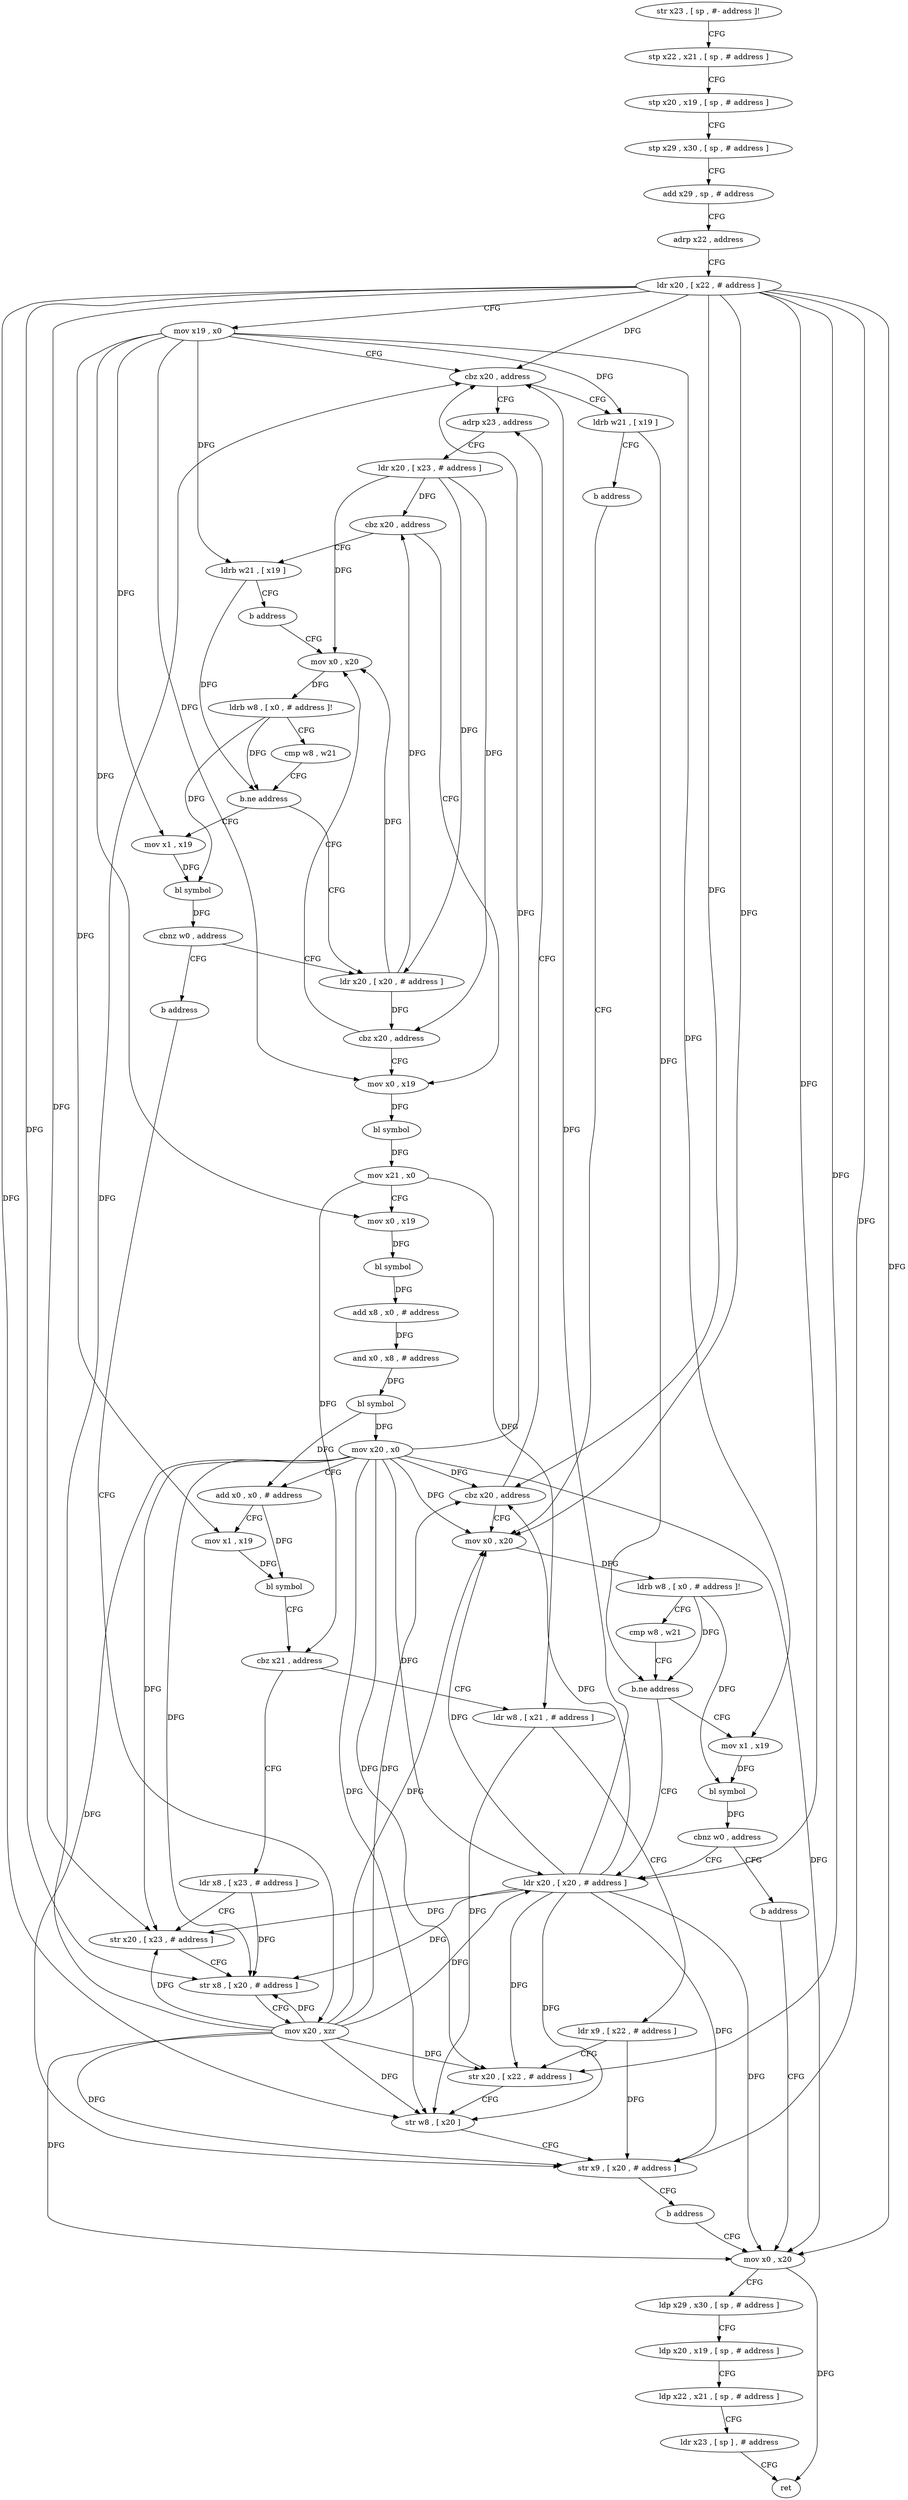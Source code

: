 digraph "func" {
"4250796" [label = "str x23 , [ sp , #- address ]!" ]
"4250800" [label = "stp x22 , x21 , [ sp , # address ]" ]
"4250804" [label = "stp x20 , x19 , [ sp , # address ]" ]
"4250808" [label = "stp x29 , x30 , [ sp , # address ]" ]
"4250812" [label = "add x29 , sp , # address" ]
"4250816" [label = "adrp x22 , address" ]
"4250820" [label = "ldr x20 , [ x22 , # address ]" ]
"4250824" [label = "mov x19 , x0" ]
"4250828" [label = "cbz x20 , address" ]
"4250880" [label = "adrp x23 , address" ]
"4250832" [label = "ldrb w21 , [ x19 ]" ]
"4250884" [label = "ldr x20 , [ x23 , # address ]" ]
"4250888" [label = "cbz x20 , address" ]
"4250940" [label = "mov x0 , x19" ]
"4250892" [label = "ldrb w21 , [ x19 ]" ]
"4250836" [label = "b address" ]
"4250848" [label = "mov x0 , x20" ]
"4250944" [label = "bl symbol" ]
"4250948" [label = "mov x21 , x0" ]
"4250952" [label = "mov x0 , x19" ]
"4250956" [label = "bl symbol" ]
"4250960" [label = "add x8 , x0 , # address" ]
"4250964" [label = "and x0 , x8 , # address" ]
"4250968" [label = "bl symbol" ]
"4250972" [label = "mov x20 , x0" ]
"4250976" [label = "add x0 , x0 , # address" ]
"4250980" [label = "mov x1 , x19" ]
"4250984" [label = "bl symbol" ]
"4250988" [label = "cbz x21 , address" ]
"4251016" [label = "ldr x8 , [ x23 , # address ]" ]
"4250992" [label = "ldr w8 , [ x21 , # address ]" ]
"4250896" [label = "b address" ]
"4250908" [label = "mov x0 , x20" ]
"4250852" [label = "ldrb w8 , [ x0 , # address ]!" ]
"4250856" [label = "cmp w8 , w21" ]
"4250860" [label = "b.ne address" ]
"4250840" [label = "ldr x20 , [ x20 , # address ]" ]
"4250864" [label = "mov x1 , x19" ]
"4251020" [label = "str x20 , [ x23 , # address ]" ]
"4251024" [label = "str x8 , [ x20 , # address ]" ]
"4251028" [label = "mov x20 , xzr" ]
"4250996" [label = "ldr x9 , [ x22 , # address ]" ]
"4251000" [label = "str x20 , [ x22 , # address ]" ]
"4251004" [label = "str w8 , [ x20 ]" ]
"4251008" [label = "str x9 , [ x20 , # address ]" ]
"4251012" [label = "b address" ]
"4251032" [label = "mov x0 , x20" ]
"4250912" [label = "ldrb w8 , [ x0 , # address ]!" ]
"4250916" [label = "cmp w8 , w21" ]
"4250920" [label = "b.ne address" ]
"4250900" [label = "ldr x20 , [ x20 , # address ]" ]
"4250924" [label = "mov x1 , x19" ]
"4250844" [label = "cbz x20 , address" ]
"4250868" [label = "bl symbol" ]
"4250872" [label = "cbnz w0 , address" ]
"4250876" [label = "b address" ]
"4251036" [label = "ldp x29 , x30 , [ sp , # address ]" ]
"4251040" [label = "ldp x20 , x19 , [ sp , # address ]" ]
"4251044" [label = "ldp x22 , x21 , [ sp , # address ]" ]
"4251048" [label = "ldr x23 , [ sp ] , # address" ]
"4251052" [label = "ret" ]
"4250904" [label = "cbz x20 , address" ]
"4250928" [label = "bl symbol" ]
"4250932" [label = "cbnz w0 , address" ]
"4250936" [label = "b address" ]
"4250796" -> "4250800" [ label = "CFG" ]
"4250800" -> "4250804" [ label = "CFG" ]
"4250804" -> "4250808" [ label = "CFG" ]
"4250808" -> "4250812" [ label = "CFG" ]
"4250812" -> "4250816" [ label = "CFG" ]
"4250816" -> "4250820" [ label = "CFG" ]
"4250820" -> "4250824" [ label = "CFG" ]
"4250820" -> "4250828" [ label = "DFG" ]
"4250820" -> "4250848" [ label = "DFG" ]
"4250820" -> "4251020" [ label = "DFG" ]
"4250820" -> "4251024" [ label = "DFG" ]
"4250820" -> "4251000" [ label = "DFG" ]
"4250820" -> "4251004" [ label = "DFG" ]
"4250820" -> "4251008" [ label = "DFG" ]
"4250820" -> "4250840" [ label = "DFG" ]
"4250820" -> "4250844" [ label = "DFG" ]
"4250820" -> "4251032" [ label = "DFG" ]
"4250824" -> "4250828" [ label = "CFG" ]
"4250824" -> "4250832" [ label = "DFG" ]
"4250824" -> "4250940" [ label = "DFG" ]
"4250824" -> "4250952" [ label = "DFG" ]
"4250824" -> "4250980" [ label = "DFG" ]
"4250824" -> "4250892" [ label = "DFG" ]
"4250824" -> "4250864" [ label = "DFG" ]
"4250824" -> "4250924" [ label = "DFG" ]
"4250828" -> "4250880" [ label = "CFG" ]
"4250828" -> "4250832" [ label = "CFG" ]
"4250880" -> "4250884" [ label = "CFG" ]
"4250832" -> "4250836" [ label = "CFG" ]
"4250832" -> "4250860" [ label = "DFG" ]
"4250884" -> "4250888" [ label = "DFG" ]
"4250884" -> "4250908" [ label = "DFG" ]
"4250884" -> "4250900" [ label = "DFG" ]
"4250884" -> "4250904" [ label = "DFG" ]
"4250888" -> "4250940" [ label = "CFG" ]
"4250888" -> "4250892" [ label = "CFG" ]
"4250940" -> "4250944" [ label = "DFG" ]
"4250892" -> "4250896" [ label = "CFG" ]
"4250892" -> "4250920" [ label = "DFG" ]
"4250836" -> "4250848" [ label = "CFG" ]
"4250848" -> "4250852" [ label = "DFG" ]
"4250944" -> "4250948" [ label = "DFG" ]
"4250948" -> "4250952" [ label = "CFG" ]
"4250948" -> "4250988" [ label = "DFG" ]
"4250948" -> "4250992" [ label = "DFG" ]
"4250952" -> "4250956" [ label = "DFG" ]
"4250956" -> "4250960" [ label = "DFG" ]
"4250960" -> "4250964" [ label = "DFG" ]
"4250964" -> "4250968" [ label = "DFG" ]
"4250968" -> "4250972" [ label = "DFG" ]
"4250968" -> "4250976" [ label = "DFG" ]
"4250972" -> "4250976" [ label = "CFG" ]
"4250972" -> "4250828" [ label = "DFG" ]
"4250972" -> "4250848" [ label = "DFG" ]
"4250972" -> "4251020" [ label = "DFG" ]
"4250972" -> "4251024" [ label = "DFG" ]
"4250972" -> "4251000" [ label = "DFG" ]
"4250972" -> "4251004" [ label = "DFG" ]
"4250972" -> "4251008" [ label = "DFG" ]
"4250972" -> "4250840" [ label = "DFG" ]
"4250972" -> "4250844" [ label = "DFG" ]
"4250972" -> "4251032" [ label = "DFG" ]
"4250976" -> "4250980" [ label = "CFG" ]
"4250976" -> "4250984" [ label = "DFG" ]
"4250980" -> "4250984" [ label = "DFG" ]
"4250984" -> "4250988" [ label = "CFG" ]
"4250988" -> "4251016" [ label = "CFG" ]
"4250988" -> "4250992" [ label = "CFG" ]
"4251016" -> "4251020" [ label = "CFG" ]
"4251016" -> "4251024" [ label = "DFG" ]
"4250992" -> "4250996" [ label = "CFG" ]
"4250992" -> "4251004" [ label = "DFG" ]
"4250896" -> "4250908" [ label = "CFG" ]
"4250908" -> "4250912" [ label = "DFG" ]
"4250852" -> "4250856" [ label = "CFG" ]
"4250852" -> "4250868" [ label = "DFG" ]
"4250852" -> "4250860" [ label = "DFG" ]
"4250856" -> "4250860" [ label = "CFG" ]
"4250860" -> "4250840" [ label = "CFG" ]
"4250860" -> "4250864" [ label = "CFG" ]
"4250840" -> "4250844" [ label = "DFG" ]
"4250840" -> "4250828" [ label = "DFG" ]
"4250840" -> "4250848" [ label = "DFG" ]
"4250840" -> "4251020" [ label = "DFG" ]
"4250840" -> "4251000" [ label = "DFG" ]
"4250840" -> "4251024" [ label = "DFG" ]
"4250840" -> "4251004" [ label = "DFG" ]
"4250840" -> "4251008" [ label = "DFG" ]
"4250840" -> "4251032" [ label = "DFG" ]
"4250864" -> "4250868" [ label = "DFG" ]
"4251020" -> "4251024" [ label = "CFG" ]
"4251024" -> "4251028" [ label = "CFG" ]
"4251028" -> "4251032" [ label = "DFG" ]
"4251028" -> "4250828" [ label = "DFG" ]
"4251028" -> "4250848" [ label = "DFG" ]
"4251028" -> "4251020" [ label = "DFG" ]
"4251028" -> "4251000" [ label = "DFG" ]
"4251028" -> "4250840" [ label = "DFG" ]
"4251028" -> "4250844" [ label = "DFG" ]
"4251028" -> "4251024" [ label = "DFG" ]
"4251028" -> "4251004" [ label = "DFG" ]
"4251028" -> "4251008" [ label = "DFG" ]
"4250996" -> "4251000" [ label = "CFG" ]
"4250996" -> "4251008" [ label = "DFG" ]
"4251000" -> "4251004" [ label = "CFG" ]
"4251004" -> "4251008" [ label = "CFG" ]
"4251008" -> "4251012" [ label = "CFG" ]
"4251012" -> "4251032" [ label = "CFG" ]
"4251032" -> "4251036" [ label = "CFG" ]
"4251032" -> "4251052" [ label = "DFG" ]
"4250912" -> "4250916" [ label = "CFG" ]
"4250912" -> "4250928" [ label = "DFG" ]
"4250912" -> "4250920" [ label = "DFG" ]
"4250916" -> "4250920" [ label = "CFG" ]
"4250920" -> "4250900" [ label = "CFG" ]
"4250920" -> "4250924" [ label = "CFG" ]
"4250900" -> "4250904" [ label = "DFG" ]
"4250900" -> "4250888" [ label = "DFG" ]
"4250900" -> "4250908" [ label = "DFG" ]
"4250924" -> "4250928" [ label = "DFG" ]
"4250844" -> "4250880" [ label = "CFG" ]
"4250844" -> "4250848" [ label = "CFG" ]
"4250868" -> "4250872" [ label = "DFG" ]
"4250872" -> "4250840" [ label = "CFG" ]
"4250872" -> "4250876" [ label = "CFG" ]
"4250876" -> "4251032" [ label = "CFG" ]
"4251036" -> "4251040" [ label = "CFG" ]
"4251040" -> "4251044" [ label = "CFG" ]
"4251044" -> "4251048" [ label = "CFG" ]
"4251048" -> "4251052" [ label = "CFG" ]
"4250904" -> "4250940" [ label = "CFG" ]
"4250904" -> "4250908" [ label = "CFG" ]
"4250928" -> "4250932" [ label = "DFG" ]
"4250932" -> "4250900" [ label = "CFG" ]
"4250932" -> "4250936" [ label = "CFG" ]
"4250936" -> "4251028" [ label = "CFG" ]
}
